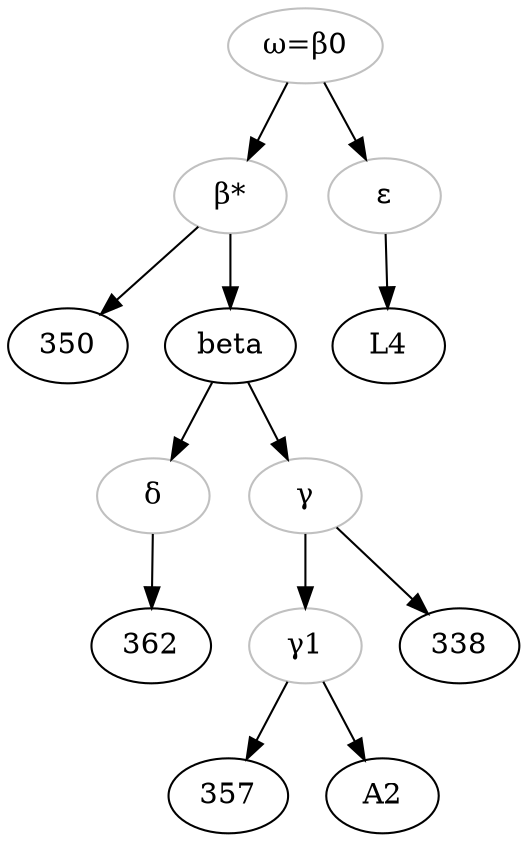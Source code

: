digraph {
betaEtoile[label="β*", color="grey"];
delta[label="δ", color="grey"]
epsilon[label="ε", color="grey"];
gamma[label="γ", color="grey"];
gamma1[label="γ1", color="grey"];
omega[label="ω=β0", color="grey"];
356[label="357"]
358[label="362"]
omega->betaEtoile;
betaEtoile->350;
betaEtoile->beta;
beta->gamma;
gamma->338;
gamma->gamma1;
gamma1->356;
gamma1->A2;
beta->delta;
delta->358
omega->epsilon;
epsilon->L4;

}
